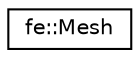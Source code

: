 digraph "Graphical Class Hierarchy"
{
  edge [fontname="Helvetica",fontsize="10",labelfontname="Helvetica",labelfontsize="10"];
  node [fontname="Helvetica",fontsize="10",shape=record];
  rankdir="LR";
  Node0 [label="fe::Mesh",height=0.2,width=0.4,color="black", fillcolor="white", style="filled",URL="$classfe_1_1Mesh.html",tooltip="A class for mesh data. "];
}
